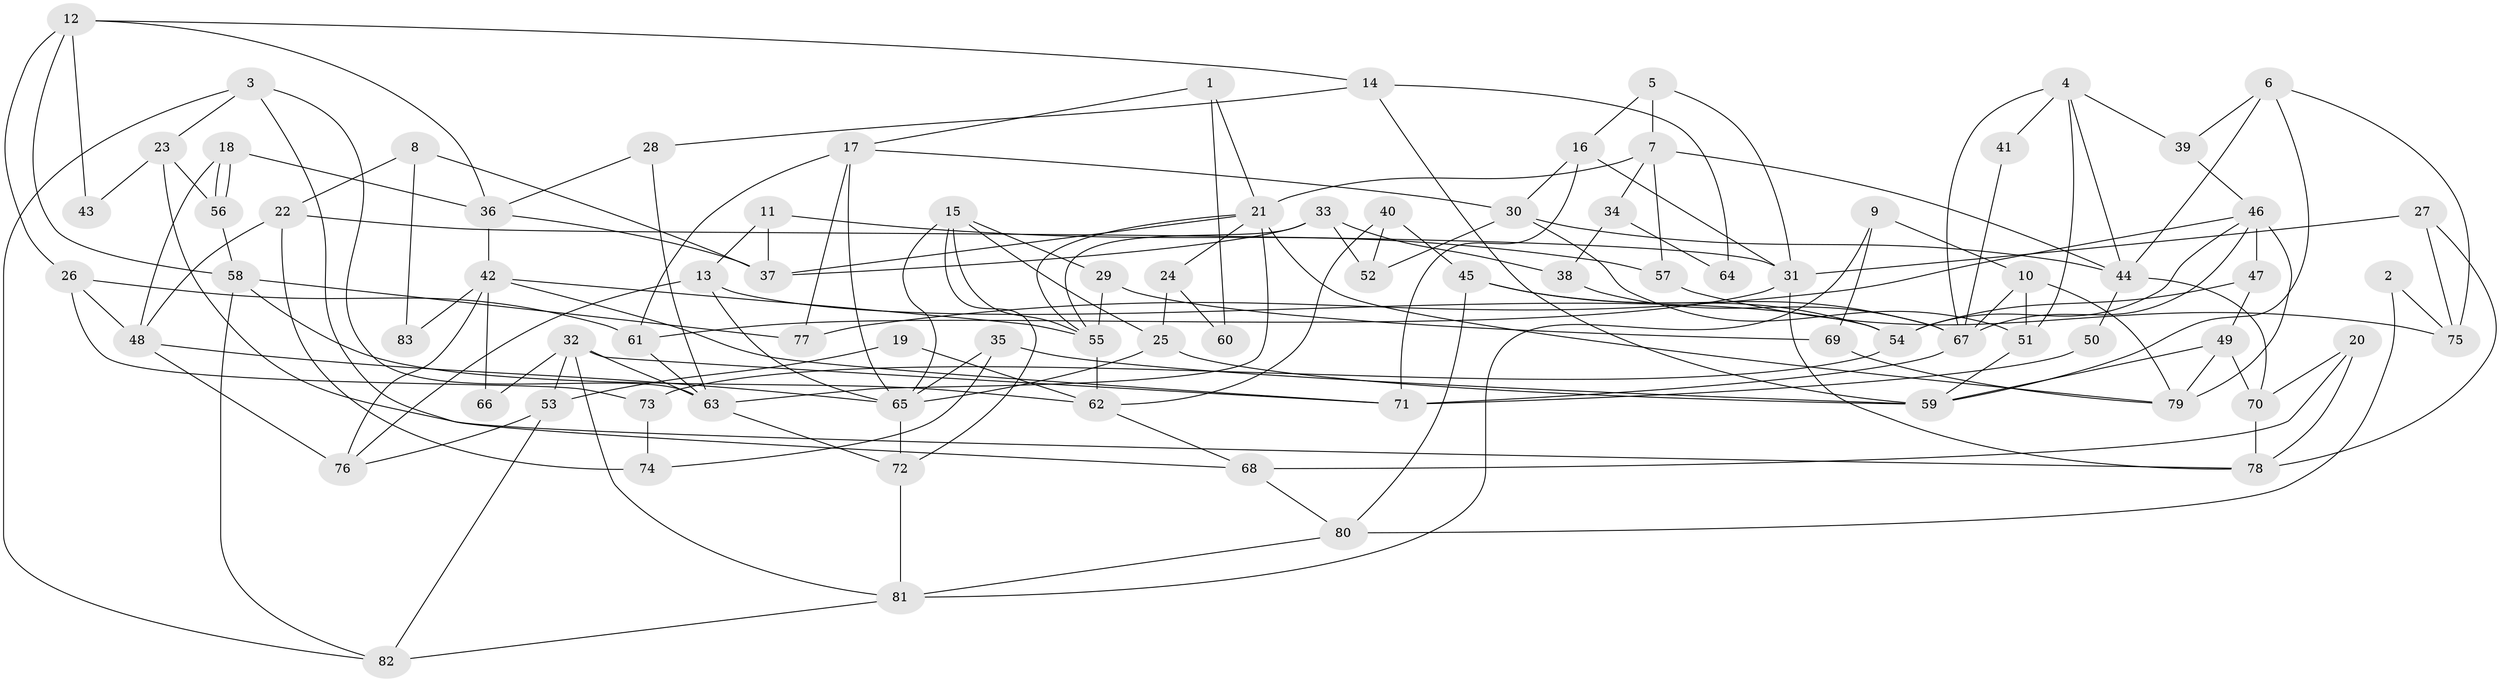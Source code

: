 // coarse degree distribution, {3: 0.16981132075471697, 4: 0.24528301886792453, 6: 0.1509433962264151, 9: 0.05660377358490566, 8: 0.05660377358490566, 7: 0.05660377358490566, 5: 0.1509433962264151, 2: 0.07547169811320754, 1: 0.018867924528301886, 10: 0.018867924528301886}
// Generated by graph-tools (version 1.1) at 2025/41/03/06/25 10:41:58]
// undirected, 83 vertices, 166 edges
graph export_dot {
graph [start="1"]
  node [color=gray90,style=filled];
  1;
  2;
  3;
  4;
  5;
  6;
  7;
  8;
  9;
  10;
  11;
  12;
  13;
  14;
  15;
  16;
  17;
  18;
  19;
  20;
  21;
  22;
  23;
  24;
  25;
  26;
  27;
  28;
  29;
  30;
  31;
  32;
  33;
  34;
  35;
  36;
  37;
  38;
  39;
  40;
  41;
  42;
  43;
  44;
  45;
  46;
  47;
  48;
  49;
  50;
  51;
  52;
  53;
  54;
  55;
  56;
  57;
  58;
  59;
  60;
  61;
  62;
  63;
  64;
  65;
  66;
  67;
  68;
  69;
  70;
  71;
  72;
  73;
  74;
  75;
  76;
  77;
  78;
  79;
  80;
  81;
  82;
  83;
  1 -- 21;
  1 -- 17;
  1 -- 60;
  2 -- 80;
  2 -- 75;
  3 -- 68;
  3 -- 63;
  3 -- 23;
  3 -- 82;
  4 -- 39;
  4 -- 67;
  4 -- 41;
  4 -- 44;
  4 -- 51;
  5 -- 16;
  5 -- 31;
  5 -- 7;
  6 -- 44;
  6 -- 59;
  6 -- 39;
  6 -- 75;
  7 -- 44;
  7 -- 21;
  7 -- 34;
  7 -- 57;
  8 -- 22;
  8 -- 37;
  8 -- 83;
  9 -- 10;
  9 -- 81;
  9 -- 69;
  10 -- 67;
  10 -- 79;
  10 -- 51;
  11 -- 13;
  11 -- 37;
  11 -- 57;
  12 -- 58;
  12 -- 26;
  12 -- 14;
  12 -- 36;
  12 -- 43;
  13 -- 65;
  13 -- 76;
  13 -- 54;
  14 -- 59;
  14 -- 28;
  14 -- 64;
  15 -- 72;
  15 -- 65;
  15 -- 25;
  15 -- 29;
  15 -- 55;
  16 -- 71;
  16 -- 31;
  16 -- 30;
  17 -- 77;
  17 -- 30;
  17 -- 61;
  17 -- 65;
  18 -- 36;
  18 -- 56;
  18 -- 56;
  18 -- 48;
  19 -- 53;
  19 -- 62;
  20 -- 78;
  20 -- 70;
  20 -- 68;
  21 -- 63;
  21 -- 24;
  21 -- 37;
  21 -- 55;
  21 -- 79;
  22 -- 48;
  22 -- 74;
  22 -- 31;
  23 -- 78;
  23 -- 43;
  23 -- 56;
  24 -- 25;
  24 -- 60;
  25 -- 65;
  25 -- 59;
  26 -- 61;
  26 -- 48;
  26 -- 73;
  27 -- 78;
  27 -- 75;
  27 -- 31;
  28 -- 63;
  28 -- 36;
  29 -- 55;
  29 -- 69;
  30 -- 51;
  30 -- 44;
  30 -- 52;
  31 -- 61;
  31 -- 78;
  32 -- 53;
  32 -- 71;
  32 -- 63;
  32 -- 66;
  32 -- 81;
  33 -- 37;
  33 -- 55;
  33 -- 38;
  33 -- 52;
  34 -- 38;
  34 -- 64;
  35 -- 59;
  35 -- 65;
  35 -- 74;
  36 -- 37;
  36 -- 42;
  38 -- 67;
  39 -- 46;
  40 -- 45;
  40 -- 52;
  40 -- 62;
  41 -- 67;
  42 -- 55;
  42 -- 66;
  42 -- 71;
  42 -- 76;
  42 -- 83;
  44 -- 50;
  44 -- 70;
  45 -- 80;
  45 -- 54;
  45 -- 67;
  46 -- 54;
  46 -- 79;
  46 -- 47;
  46 -- 67;
  46 -- 77;
  47 -- 49;
  47 -- 54;
  48 -- 65;
  48 -- 76;
  49 -- 79;
  49 -- 59;
  49 -- 70;
  50 -- 71;
  51 -- 59;
  53 -- 76;
  53 -- 82;
  54 -- 73;
  55 -- 62;
  56 -- 58;
  57 -- 75;
  58 -- 62;
  58 -- 77;
  58 -- 82;
  61 -- 63;
  62 -- 68;
  63 -- 72;
  65 -- 72;
  67 -- 71;
  68 -- 80;
  69 -- 79;
  70 -- 78;
  72 -- 81;
  73 -- 74;
  80 -- 81;
  81 -- 82;
}

